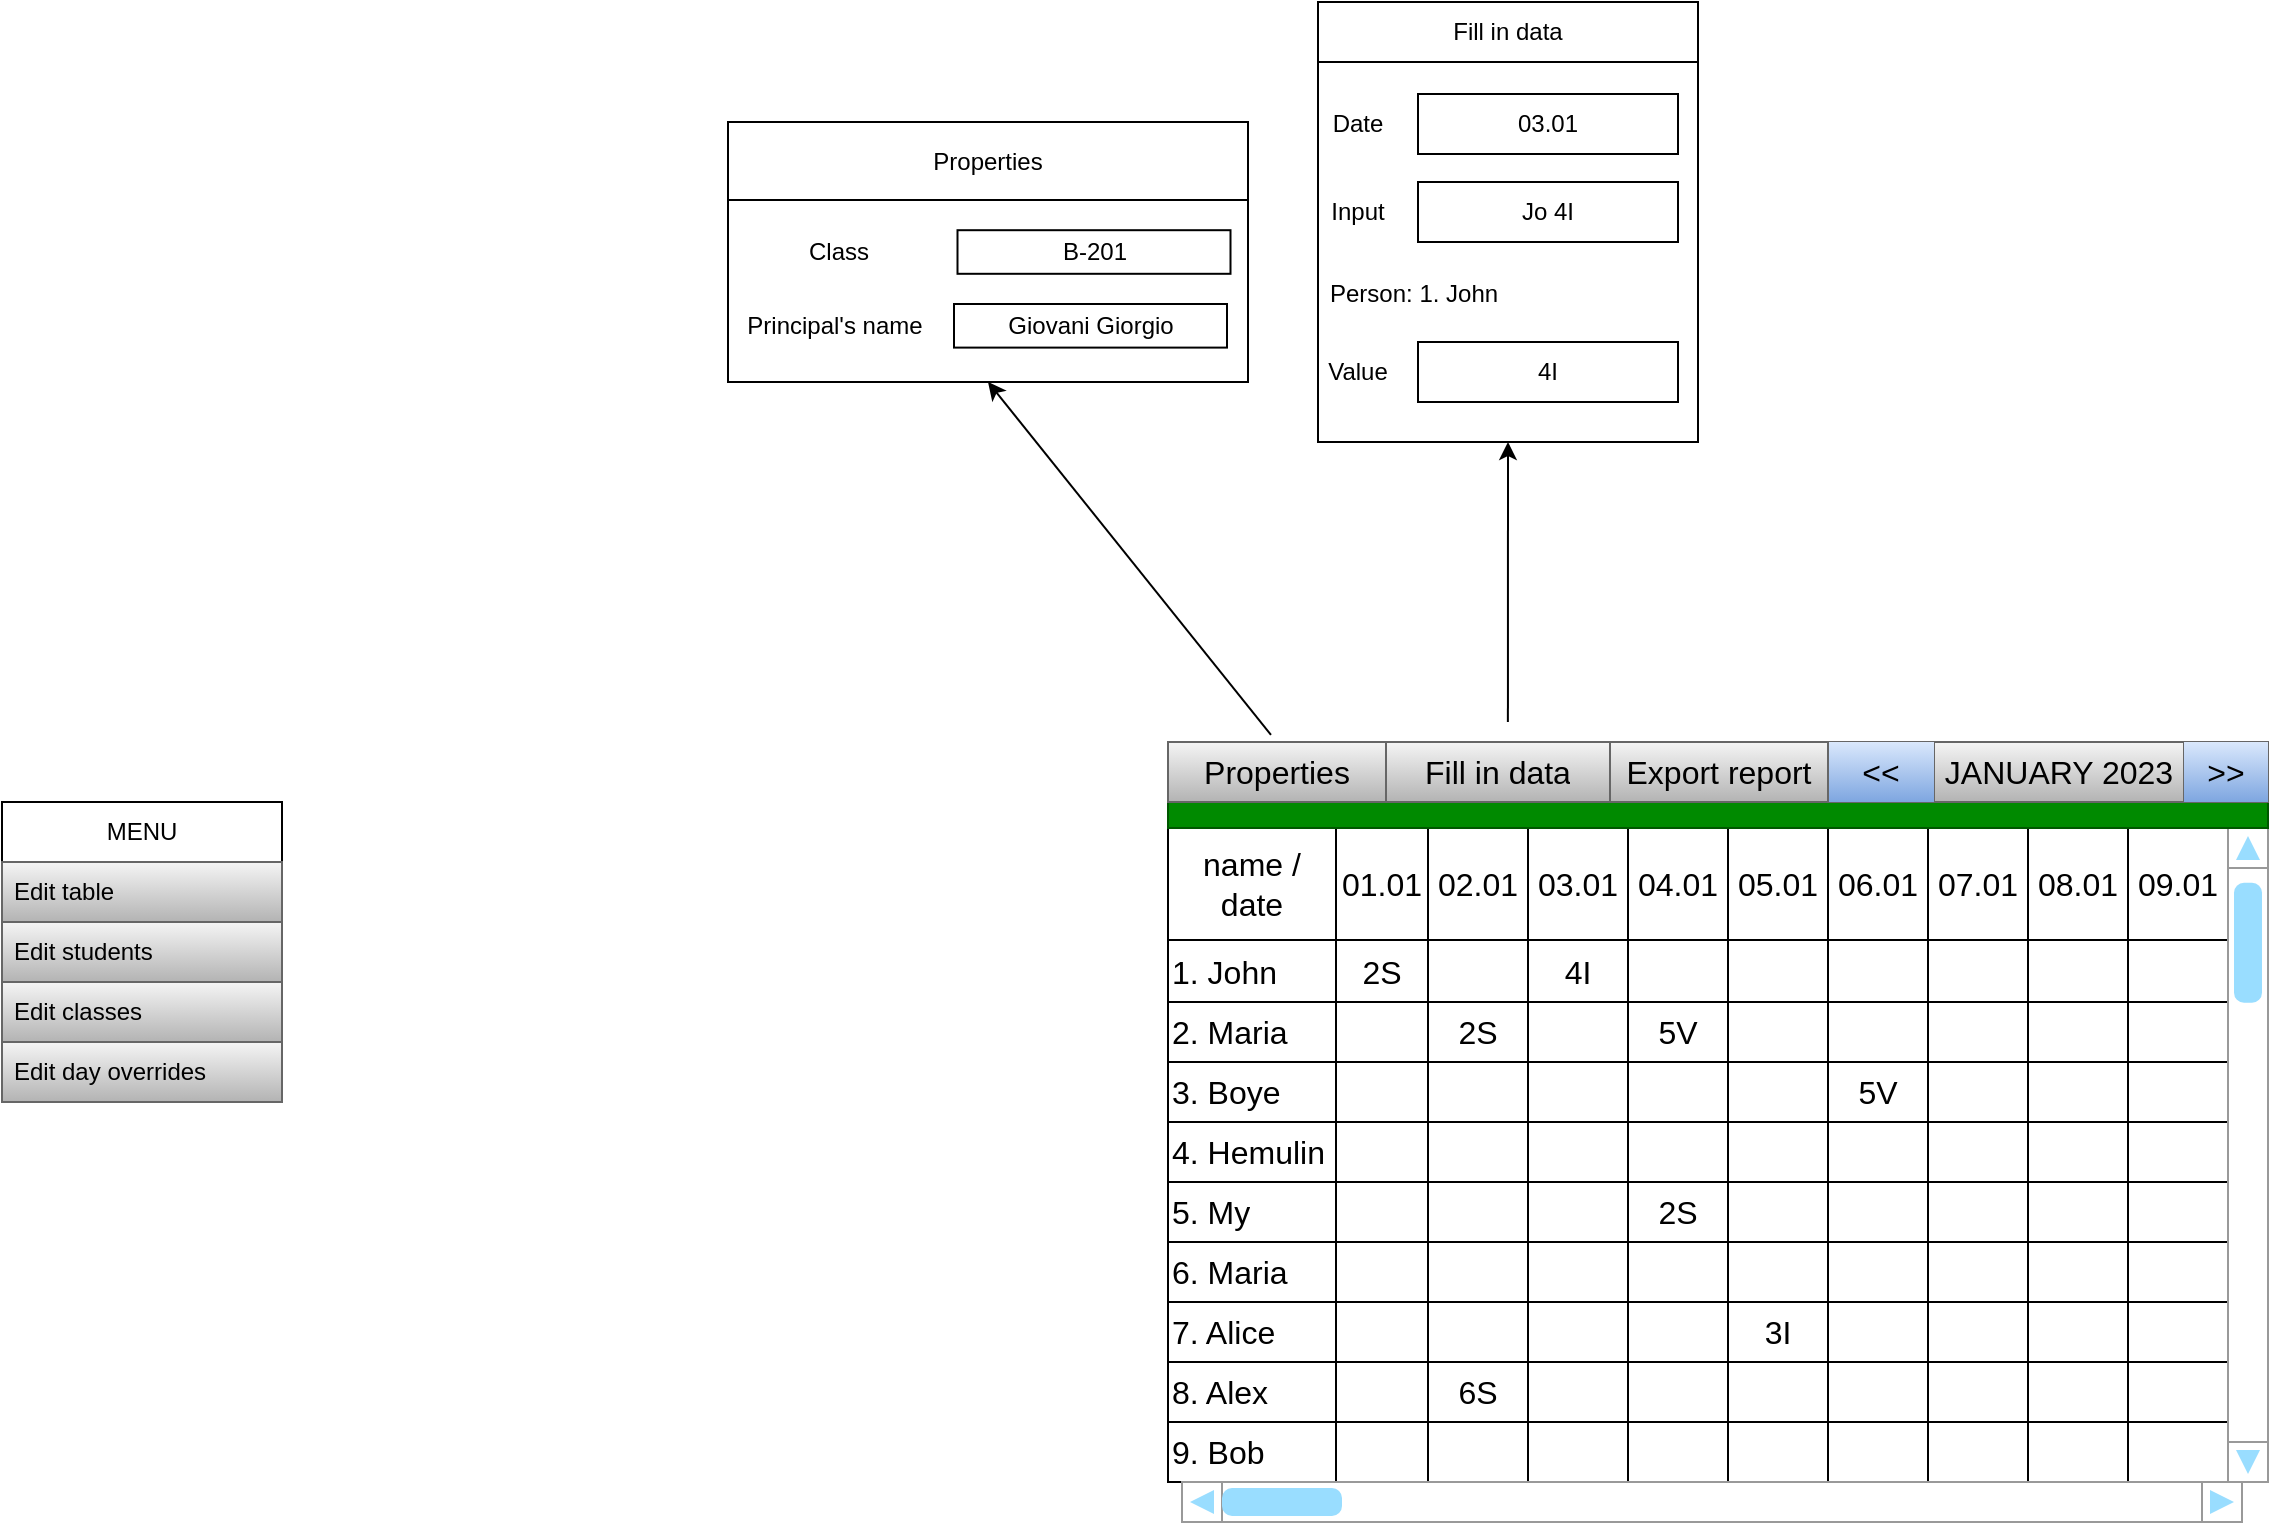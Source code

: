 <mxfile version="21.1.2" type="device" pages="2">
  <diagram name="UI" id="0Axz9jzK59ZMNBtY-DP3">
    <mxGraphModel dx="1589" dy="1040" grid="1" gridSize="10" guides="1" tooltips="1" connect="1" arrows="1" fold="1" page="1" pageScale="1" pageWidth="1169" pageHeight="827" math="0" shadow="0">
      <root>
        <mxCell id="0" />
        <mxCell id="1" parent="0" />
        <mxCell id="H0fFJmVWNEBMFpfulteh-69" value="" style="shape=table;startSize=0;container=1;collapsible=0;childLayout=tableLayout;fontSize=16;strokeWidth=1;" vertex="1" parent="1">
          <mxGeometry x="613" y="433" width="530" height="327" as="geometry" />
        </mxCell>
        <mxCell id="H0fFJmVWNEBMFpfulteh-105" style="shape=tableRow;horizontal=0;startSize=0;swimlaneHead=0;swimlaneBody=0;strokeColor=inherit;top=0;left=0;bottom=0;right=0;collapsible=0;dropTarget=0;fillColor=none;points=[[0,0.5],[1,0.5]];portConstraint=eastwest;fontSize=16;" vertex="1" parent="H0fFJmVWNEBMFpfulteh-69">
          <mxGeometry width="530" height="56" as="geometry" />
        </mxCell>
        <mxCell id="H0fFJmVWNEBMFpfulteh-106" value="name / date" style="shape=partialRectangle;html=1;whiteSpace=wrap;connectable=0;strokeColor=inherit;overflow=hidden;fillColor=none;top=0;left=0;bottom=0;right=0;pointerEvents=1;fontSize=16;" vertex="1" parent="H0fFJmVWNEBMFpfulteh-105">
          <mxGeometry width="84" height="56" as="geometry">
            <mxRectangle width="84" height="56" as="alternateBounds" />
          </mxGeometry>
        </mxCell>
        <mxCell id="H0fFJmVWNEBMFpfulteh-107" value="01.01" style="shape=partialRectangle;html=1;whiteSpace=wrap;connectable=0;strokeColor=inherit;overflow=hidden;fillColor=none;top=0;left=0;bottom=0;right=0;pointerEvents=1;fontSize=16;" vertex="1" parent="H0fFJmVWNEBMFpfulteh-105">
          <mxGeometry x="84" width="46" height="56" as="geometry">
            <mxRectangle width="46" height="56" as="alternateBounds" />
          </mxGeometry>
        </mxCell>
        <mxCell id="H0fFJmVWNEBMFpfulteh-108" value="02.01" style="shape=partialRectangle;html=1;whiteSpace=wrap;connectable=0;strokeColor=inherit;overflow=hidden;fillColor=none;top=0;left=0;bottom=0;right=0;pointerEvents=1;fontSize=16;" vertex="1" parent="H0fFJmVWNEBMFpfulteh-105">
          <mxGeometry x="130" width="50" height="56" as="geometry">
            <mxRectangle width="50" height="56" as="alternateBounds" />
          </mxGeometry>
        </mxCell>
        <mxCell id="H0fFJmVWNEBMFpfulteh-109" value="03.01" style="shape=partialRectangle;html=1;whiteSpace=wrap;connectable=0;strokeColor=inherit;overflow=hidden;fillColor=none;top=0;left=0;bottom=0;right=0;pointerEvents=1;fontSize=16;" vertex="1" parent="H0fFJmVWNEBMFpfulteh-105">
          <mxGeometry x="180" width="50" height="56" as="geometry">
            <mxRectangle width="50" height="56" as="alternateBounds" />
          </mxGeometry>
        </mxCell>
        <mxCell id="H0fFJmVWNEBMFpfulteh-110" value="04.01" style="shape=partialRectangle;html=1;whiteSpace=wrap;connectable=0;strokeColor=inherit;overflow=hidden;fillColor=none;top=0;left=0;bottom=0;right=0;pointerEvents=1;fontSize=16;" vertex="1" parent="H0fFJmVWNEBMFpfulteh-105">
          <mxGeometry x="230" width="50" height="56" as="geometry">
            <mxRectangle width="50" height="56" as="alternateBounds" />
          </mxGeometry>
        </mxCell>
        <mxCell id="H0fFJmVWNEBMFpfulteh-111" value="05.01" style="shape=partialRectangle;html=1;whiteSpace=wrap;connectable=0;strokeColor=inherit;overflow=hidden;fillColor=none;top=0;left=0;bottom=0;right=0;pointerEvents=1;fontSize=16;" vertex="1" parent="H0fFJmVWNEBMFpfulteh-105">
          <mxGeometry x="280" width="50" height="56" as="geometry">
            <mxRectangle width="50" height="56" as="alternateBounds" />
          </mxGeometry>
        </mxCell>
        <mxCell id="1X2aNfDdhctrhxc6HK5E-7" value="06.01" style="shape=partialRectangle;html=1;whiteSpace=wrap;connectable=0;strokeColor=inherit;overflow=hidden;fillColor=none;top=0;left=0;bottom=0;right=0;pointerEvents=1;fontSize=16;" vertex="1" parent="H0fFJmVWNEBMFpfulteh-105">
          <mxGeometry x="330" width="50" height="56" as="geometry">
            <mxRectangle width="50" height="56" as="alternateBounds" />
          </mxGeometry>
        </mxCell>
        <mxCell id="1X2aNfDdhctrhxc6HK5E-129" value="07.01" style="shape=partialRectangle;html=1;whiteSpace=wrap;connectable=0;strokeColor=inherit;overflow=hidden;fillColor=none;top=0;left=0;bottom=0;right=0;pointerEvents=1;fontSize=16;" vertex="1" parent="H0fFJmVWNEBMFpfulteh-105">
          <mxGeometry x="380" width="50" height="56" as="geometry">
            <mxRectangle width="50" height="56" as="alternateBounds" />
          </mxGeometry>
        </mxCell>
        <mxCell id="1X2aNfDdhctrhxc6HK5E-135" value="08.01" style="shape=partialRectangle;html=1;whiteSpace=wrap;connectable=0;strokeColor=inherit;overflow=hidden;fillColor=none;top=0;left=0;bottom=0;right=0;pointerEvents=1;fontSize=16;" vertex="1" parent="H0fFJmVWNEBMFpfulteh-105">
          <mxGeometry x="430" width="50" height="56" as="geometry">
            <mxRectangle width="50" height="56" as="alternateBounds" />
          </mxGeometry>
        </mxCell>
        <mxCell id="1X2aNfDdhctrhxc6HK5E-141" value="09.01" style="shape=partialRectangle;html=1;whiteSpace=wrap;connectable=0;strokeColor=inherit;overflow=hidden;fillColor=none;top=0;left=0;bottom=0;right=0;pointerEvents=1;fontSize=16;" vertex="1" parent="H0fFJmVWNEBMFpfulteh-105">
          <mxGeometry x="480" width="50" height="56" as="geometry">
            <mxRectangle width="50" height="56" as="alternateBounds" />
          </mxGeometry>
        </mxCell>
        <mxCell id="H0fFJmVWNEBMFpfulteh-98" style="shape=tableRow;horizontal=0;startSize=0;swimlaneHead=0;swimlaneBody=0;strokeColor=inherit;top=0;left=0;bottom=0;right=0;collapsible=0;dropTarget=0;fillColor=none;points=[[0,0.5],[1,0.5]];portConstraint=eastwest;fontSize=16;" vertex="1" parent="H0fFJmVWNEBMFpfulteh-69">
          <mxGeometry y="56" width="530" height="31" as="geometry" />
        </mxCell>
        <mxCell id="H0fFJmVWNEBMFpfulteh-99" value="1. John" style="shape=partialRectangle;html=1;whiteSpace=wrap;connectable=0;strokeColor=inherit;overflow=hidden;fillColor=none;top=0;left=0;bottom=0;right=0;pointerEvents=1;fontSize=16;align=left;" vertex="1" parent="H0fFJmVWNEBMFpfulteh-98">
          <mxGeometry width="84" height="31" as="geometry">
            <mxRectangle width="84" height="31" as="alternateBounds" />
          </mxGeometry>
        </mxCell>
        <mxCell id="H0fFJmVWNEBMFpfulteh-100" value="2S" style="shape=partialRectangle;html=1;whiteSpace=wrap;connectable=0;strokeColor=inherit;overflow=hidden;fillColor=none;top=0;left=0;bottom=0;right=0;pointerEvents=1;fontSize=16;" vertex="1" parent="H0fFJmVWNEBMFpfulteh-98">
          <mxGeometry x="84" width="46" height="31" as="geometry">
            <mxRectangle width="46" height="31" as="alternateBounds" />
          </mxGeometry>
        </mxCell>
        <mxCell id="H0fFJmVWNEBMFpfulteh-101" style="shape=partialRectangle;html=1;whiteSpace=wrap;connectable=0;strokeColor=inherit;overflow=hidden;fillColor=none;top=0;left=0;bottom=0;right=0;pointerEvents=1;fontSize=16;" vertex="1" parent="H0fFJmVWNEBMFpfulteh-98">
          <mxGeometry x="130" width="50" height="31" as="geometry">
            <mxRectangle width="50" height="31" as="alternateBounds" />
          </mxGeometry>
        </mxCell>
        <mxCell id="H0fFJmVWNEBMFpfulteh-102" value="4I" style="shape=partialRectangle;html=1;whiteSpace=wrap;connectable=0;strokeColor=inherit;overflow=hidden;fillColor=none;top=0;left=0;bottom=0;right=0;pointerEvents=1;fontSize=16;" vertex="1" parent="H0fFJmVWNEBMFpfulteh-98">
          <mxGeometry x="180" width="50" height="31" as="geometry">
            <mxRectangle width="50" height="31" as="alternateBounds" />
          </mxGeometry>
        </mxCell>
        <mxCell id="H0fFJmVWNEBMFpfulteh-103" style="shape=partialRectangle;html=1;whiteSpace=wrap;connectable=0;strokeColor=inherit;overflow=hidden;fillColor=none;top=0;left=0;bottom=0;right=0;pointerEvents=1;fontSize=16;" vertex="1" parent="H0fFJmVWNEBMFpfulteh-98">
          <mxGeometry x="230" width="50" height="31" as="geometry">
            <mxRectangle width="50" height="31" as="alternateBounds" />
          </mxGeometry>
        </mxCell>
        <mxCell id="H0fFJmVWNEBMFpfulteh-104" style="shape=partialRectangle;html=1;whiteSpace=wrap;connectable=0;strokeColor=inherit;overflow=hidden;fillColor=none;top=0;left=0;bottom=0;right=0;pointerEvents=1;fontSize=16;" vertex="1" parent="H0fFJmVWNEBMFpfulteh-98">
          <mxGeometry x="280" width="50" height="31" as="geometry">
            <mxRectangle width="50" height="31" as="alternateBounds" />
          </mxGeometry>
        </mxCell>
        <mxCell id="1X2aNfDdhctrhxc6HK5E-8" style="shape=partialRectangle;html=1;whiteSpace=wrap;connectable=0;strokeColor=inherit;overflow=hidden;fillColor=none;top=0;left=0;bottom=0;right=0;pointerEvents=1;fontSize=16;" vertex="1" parent="H0fFJmVWNEBMFpfulteh-98">
          <mxGeometry x="330" width="50" height="31" as="geometry">
            <mxRectangle width="50" height="31" as="alternateBounds" />
          </mxGeometry>
        </mxCell>
        <mxCell id="1X2aNfDdhctrhxc6HK5E-130" style="shape=partialRectangle;html=1;whiteSpace=wrap;connectable=0;strokeColor=inherit;overflow=hidden;fillColor=none;top=0;left=0;bottom=0;right=0;pointerEvents=1;fontSize=16;" vertex="1" parent="H0fFJmVWNEBMFpfulteh-98">
          <mxGeometry x="380" width="50" height="31" as="geometry">
            <mxRectangle width="50" height="31" as="alternateBounds" />
          </mxGeometry>
        </mxCell>
        <mxCell id="1X2aNfDdhctrhxc6HK5E-136" style="shape=partialRectangle;html=1;whiteSpace=wrap;connectable=0;strokeColor=inherit;overflow=hidden;fillColor=none;top=0;left=0;bottom=0;right=0;pointerEvents=1;fontSize=16;" vertex="1" parent="H0fFJmVWNEBMFpfulteh-98">
          <mxGeometry x="430" width="50" height="31" as="geometry">
            <mxRectangle width="50" height="31" as="alternateBounds" />
          </mxGeometry>
        </mxCell>
        <mxCell id="1X2aNfDdhctrhxc6HK5E-142" style="shape=partialRectangle;html=1;whiteSpace=wrap;connectable=0;strokeColor=inherit;overflow=hidden;fillColor=none;top=0;left=0;bottom=0;right=0;pointerEvents=1;fontSize=16;" vertex="1" parent="H0fFJmVWNEBMFpfulteh-98">
          <mxGeometry x="480" width="50" height="31" as="geometry">
            <mxRectangle width="50" height="31" as="alternateBounds" />
          </mxGeometry>
        </mxCell>
        <mxCell id="H0fFJmVWNEBMFpfulteh-91" style="shape=tableRow;horizontal=0;startSize=0;swimlaneHead=0;swimlaneBody=0;strokeColor=inherit;top=0;left=0;bottom=0;right=0;collapsible=0;dropTarget=0;fillColor=none;points=[[0,0.5],[1,0.5]];portConstraint=eastwest;fontSize=16;" vertex="1" parent="H0fFJmVWNEBMFpfulteh-69">
          <mxGeometry y="87" width="530" height="30" as="geometry" />
        </mxCell>
        <mxCell id="H0fFJmVWNEBMFpfulteh-92" value="2. Maria" style="shape=partialRectangle;html=1;whiteSpace=wrap;connectable=0;strokeColor=inherit;overflow=hidden;fillColor=none;top=0;left=0;bottom=0;right=0;pointerEvents=1;fontSize=16;align=left;" vertex="1" parent="H0fFJmVWNEBMFpfulteh-91">
          <mxGeometry width="84" height="30" as="geometry">
            <mxRectangle width="84" height="30" as="alternateBounds" />
          </mxGeometry>
        </mxCell>
        <mxCell id="H0fFJmVWNEBMFpfulteh-93" style="shape=partialRectangle;html=1;whiteSpace=wrap;connectable=0;strokeColor=inherit;overflow=hidden;fillColor=none;top=0;left=0;bottom=0;right=0;pointerEvents=1;fontSize=16;" vertex="1" parent="H0fFJmVWNEBMFpfulteh-91">
          <mxGeometry x="84" width="46" height="30" as="geometry">
            <mxRectangle width="46" height="30" as="alternateBounds" />
          </mxGeometry>
        </mxCell>
        <mxCell id="H0fFJmVWNEBMFpfulteh-94" value="2S" style="shape=partialRectangle;html=1;whiteSpace=wrap;connectable=0;strokeColor=inherit;overflow=hidden;fillColor=none;top=0;left=0;bottom=0;right=0;pointerEvents=1;fontSize=16;" vertex="1" parent="H0fFJmVWNEBMFpfulteh-91">
          <mxGeometry x="130" width="50" height="30" as="geometry">
            <mxRectangle width="50" height="30" as="alternateBounds" />
          </mxGeometry>
        </mxCell>
        <mxCell id="H0fFJmVWNEBMFpfulteh-95" style="shape=partialRectangle;html=1;whiteSpace=wrap;connectable=0;strokeColor=inherit;overflow=hidden;fillColor=none;top=0;left=0;bottom=0;right=0;pointerEvents=1;fontSize=16;" vertex="1" parent="H0fFJmVWNEBMFpfulteh-91">
          <mxGeometry x="180" width="50" height="30" as="geometry">
            <mxRectangle width="50" height="30" as="alternateBounds" />
          </mxGeometry>
        </mxCell>
        <mxCell id="H0fFJmVWNEBMFpfulteh-96" value="5V" style="shape=partialRectangle;html=1;whiteSpace=wrap;connectable=0;strokeColor=inherit;overflow=hidden;fillColor=none;top=0;left=0;bottom=0;right=0;pointerEvents=1;fontSize=16;" vertex="1" parent="H0fFJmVWNEBMFpfulteh-91">
          <mxGeometry x="230" width="50" height="30" as="geometry">
            <mxRectangle width="50" height="30" as="alternateBounds" />
          </mxGeometry>
        </mxCell>
        <mxCell id="H0fFJmVWNEBMFpfulteh-97" style="shape=partialRectangle;html=1;whiteSpace=wrap;connectable=0;strokeColor=inherit;overflow=hidden;fillColor=none;top=0;left=0;bottom=0;right=0;pointerEvents=1;fontSize=16;" vertex="1" parent="H0fFJmVWNEBMFpfulteh-91">
          <mxGeometry x="280" width="50" height="30" as="geometry">
            <mxRectangle width="50" height="30" as="alternateBounds" />
          </mxGeometry>
        </mxCell>
        <mxCell id="1X2aNfDdhctrhxc6HK5E-9" style="shape=partialRectangle;html=1;whiteSpace=wrap;connectable=0;strokeColor=inherit;overflow=hidden;fillColor=none;top=0;left=0;bottom=0;right=0;pointerEvents=1;fontSize=16;" vertex="1" parent="H0fFJmVWNEBMFpfulteh-91">
          <mxGeometry x="330" width="50" height="30" as="geometry">
            <mxRectangle width="50" height="30" as="alternateBounds" />
          </mxGeometry>
        </mxCell>
        <mxCell id="1X2aNfDdhctrhxc6HK5E-131" style="shape=partialRectangle;html=1;whiteSpace=wrap;connectable=0;strokeColor=inherit;overflow=hidden;fillColor=none;top=0;left=0;bottom=0;right=0;pointerEvents=1;fontSize=16;" vertex="1" parent="H0fFJmVWNEBMFpfulteh-91">
          <mxGeometry x="380" width="50" height="30" as="geometry">
            <mxRectangle width="50" height="30" as="alternateBounds" />
          </mxGeometry>
        </mxCell>
        <mxCell id="1X2aNfDdhctrhxc6HK5E-137" style="shape=partialRectangle;html=1;whiteSpace=wrap;connectable=0;strokeColor=inherit;overflow=hidden;fillColor=none;top=0;left=0;bottom=0;right=0;pointerEvents=1;fontSize=16;" vertex="1" parent="H0fFJmVWNEBMFpfulteh-91">
          <mxGeometry x="430" width="50" height="30" as="geometry">
            <mxRectangle width="50" height="30" as="alternateBounds" />
          </mxGeometry>
        </mxCell>
        <mxCell id="1X2aNfDdhctrhxc6HK5E-143" style="shape=partialRectangle;html=1;whiteSpace=wrap;connectable=0;strokeColor=inherit;overflow=hidden;fillColor=none;top=0;left=0;bottom=0;right=0;pointerEvents=1;fontSize=16;" vertex="1" parent="H0fFJmVWNEBMFpfulteh-91">
          <mxGeometry x="480" width="50" height="30" as="geometry">
            <mxRectangle width="50" height="30" as="alternateBounds" />
          </mxGeometry>
        </mxCell>
        <mxCell id="H0fFJmVWNEBMFpfulteh-70" value="" style="shape=tableRow;horizontal=0;startSize=0;swimlaneHead=0;swimlaneBody=0;strokeColor=inherit;top=0;left=0;bottom=0;right=0;collapsible=0;dropTarget=0;fillColor=none;points=[[0,0.5],[1,0.5]];portConstraint=eastwest;fontSize=16;" vertex="1" parent="H0fFJmVWNEBMFpfulteh-69">
          <mxGeometry y="117" width="530" height="30" as="geometry" />
        </mxCell>
        <mxCell id="H0fFJmVWNEBMFpfulteh-71" value="3. Boye" style="shape=partialRectangle;html=1;whiteSpace=wrap;connectable=0;strokeColor=inherit;overflow=hidden;fillColor=none;top=0;left=0;bottom=0;right=0;pointerEvents=1;fontSize=16;align=left;" vertex="1" parent="H0fFJmVWNEBMFpfulteh-70">
          <mxGeometry width="84" height="30" as="geometry">
            <mxRectangle width="84" height="30" as="alternateBounds" />
          </mxGeometry>
        </mxCell>
        <mxCell id="H0fFJmVWNEBMFpfulteh-72" value="" style="shape=partialRectangle;html=1;whiteSpace=wrap;connectable=0;strokeColor=inherit;overflow=hidden;fillColor=none;top=0;left=0;bottom=0;right=0;pointerEvents=1;fontSize=16;" vertex="1" parent="H0fFJmVWNEBMFpfulteh-70">
          <mxGeometry x="84" width="46" height="30" as="geometry">
            <mxRectangle width="46" height="30" as="alternateBounds" />
          </mxGeometry>
        </mxCell>
        <mxCell id="H0fFJmVWNEBMFpfulteh-73" value="" style="shape=partialRectangle;html=1;whiteSpace=wrap;connectable=0;strokeColor=inherit;overflow=hidden;fillColor=none;top=0;left=0;bottom=0;right=0;pointerEvents=1;fontSize=16;" vertex="1" parent="H0fFJmVWNEBMFpfulteh-70">
          <mxGeometry x="130" width="50" height="30" as="geometry">
            <mxRectangle width="50" height="30" as="alternateBounds" />
          </mxGeometry>
        </mxCell>
        <mxCell id="H0fFJmVWNEBMFpfulteh-82" style="shape=partialRectangle;html=1;whiteSpace=wrap;connectable=0;strokeColor=inherit;overflow=hidden;fillColor=none;top=0;left=0;bottom=0;right=0;pointerEvents=1;fontSize=16;" vertex="1" parent="H0fFJmVWNEBMFpfulteh-70">
          <mxGeometry x="180" width="50" height="30" as="geometry">
            <mxRectangle width="50" height="30" as="alternateBounds" />
          </mxGeometry>
        </mxCell>
        <mxCell id="H0fFJmVWNEBMFpfulteh-85" style="shape=partialRectangle;html=1;whiteSpace=wrap;connectable=0;strokeColor=inherit;overflow=hidden;fillColor=none;top=0;left=0;bottom=0;right=0;pointerEvents=1;fontSize=16;" vertex="1" parent="H0fFJmVWNEBMFpfulteh-70">
          <mxGeometry x="230" width="50" height="30" as="geometry">
            <mxRectangle width="50" height="30" as="alternateBounds" />
          </mxGeometry>
        </mxCell>
        <mxCell id="H0fFJmVWNEBMFpfulteh-88" style="shape=partialRectangle;html=1;whiteSpace=wrap;connectable=0;strokeColor=inherit;overflow=hidden;fillColor=none;top=0;left=0;bottom=0;right=0;pointerEvents=1;fontSize=16;" vertex="1" parent="H0fFJmVWNEBMFpfulteh-70">
          <mxGeometry x="280" width="50" height="30" as="geometry">
            <mxRectangle width="50" height="30" as="alternateBounds" />
          </mxGeometry>
        </mxCell>
        <mxCell id="1X2aNfDdhctrhxc6HK5E-10" value="5V" style="shape=partialRectangle;html=1;whiteSpace=wrap;connectable=0;strokeColor=inherit;overflow=hidden;fillColor=none;top=0;left=0;bottom=0;right=0;pointerEvents=1;fontSize=16;" vertex="1" parent="H0fFJmVWNEBMFpfulteh-70">
          <mxGeometry x="330" width="50" height="30" as="geometry">
            <mxRectangle width="50" height="30" as="alternateBounds" />
          </mxGeometry>
        </mxCell>
        <mxCell id="1X2aNfDdhctrhxc6HK5E-132" style="shape=partialRectangle;html=1;whiteSpace=wrap;connectable=0;strokeColor=inherit;overflow=hidden;fillColor=none;top=0;left=0;bottom=0;right=0;pointerEvents=1;fontSize=16;" vertex="1" parent="H0fFJmVWNEBMFpfulteh-70">
          <mxGeometry x="380" width="50" height="30" as="geometry">
            <mxRectangle width="50" height="30" as="alternateBounds" />
          </mxGeometry>
        </mxCell>
        <mxCell id="1X2aNfDdhctrhxc6HK5E-138" style="shape=partialRectangle;html=1;whiteSpace=wrap;connectable=0;strokeColor=inherit;overflow=hidden;fillColor=none;top=0;left=0;bottom=0;right=0;pointerEvents=1;fontSize=16;" vertex="1" parent="H0fFJmVWNEBMFpfulteh-70">
          <mxGeometry x="430" width="50" height="30" as="geometry">
            <mxRectangle width="50" height="30" as="alternateBounds" />
          </mxGeometry>
        </mxCell>
        <mxCell id="1X2aNfDdhctrhxc6HK5E-144" style="shape=partialRectangle;html=1;whiteSpace=wrap;connectable=0;strokeColor=inherit;overflow=hidden;fillColor=none;top=0;left=0;bottom=0;right=0;pointerEvents=1;fontSize=16;" vertex="1" parent="H0fFJmVWNEBMFpfulteh-70">
          <mxGeometry x="480" width="50" height="30" as="geometry">
            <mxRectangle width="50" height="30" as="alternateBounds" />
          </mxGeometry>
        </mxCell>
        <mxCell id="H0fFJmVWNEBMFpfulteh-74" value="" style="shape=tableRow;horizontal=0;startSize=0;swimlaneHead=0;swimlaneBody=0;strokeColor=inherit;top=0;left=0;bottom=0;right=0;collapsible=0;dropTarget=0;fillColor=none;points=[[0,0.5],[1,0.5]];portConstraint=eastwest;fontSize=16;" vertex="1" parent="H0fFJmVWNEBMFpfulteh-69">
          <mxGeometry y="147" width="530" height="30" as="geometry" />
        </mxCell>
        <mxCell id="H0fFJmVWNEBMFpfulteh-75" value="4. Hemulin" style="shape=partialRectangle;html=1;whiteSpace=wrap;connectable=0;strokeColor=inherit;overflow=hidden;fillColor=none;top=0;left=0;bottom=0;right=0;pointerEvents=1;fontSize=16;align=left;" vertex="1" parent="H0fFJmVWNEBMFpfulteh-74">
          <mxGeometry width="84" height="30" as="geometry">
            <mxRectangle width="84" height="30" as="alternateBounds" />
          </mxGeometry>
        </mxCell>
        <mxCell id="H0fFJmVWNEBMFpfulteh-76" value="" style="shape=partialRectangle;html=1;whiteSpace=wrap;connectable=0;strokeColor=inherit;overflow=hidden;fillColor=none;top=0;left=0;bottom=0;right=0;pointerEvents=1;fontSize=16;" vertex="1" parent="H0fFJmVWNEBMFpfulteh-74">
          <mxGeometry x="84" width="46" height="30" as="geometry">
            <mxRectangle width="46" height="30" as="alternateBounds" />
          </mxGeometry>
        </mxCell>
        <mxCell id="H0fFJmVWNEBMFpfulteh-77" value="" style="shape=partialRectangle;html=1;whiteSpace=wrap;connectable=0;strokeColor=inherit;overflow=hidden;fillColor=none;top=0;left=0;bottom=0;right=0;pointerEvents=1;fontSize=16;" vertex="1" parent="H0fFJmVWNEBMFpfulteh-74">
          <mxGeometry x="130" width="50" height="30" as="geometry">
            <mxRectangle width="50" height="30" as="alternateBounds" />
          </mxGeometry>
        </mxCell>
        <mxCell id="H0fFJmVWNEBMFpfulteh-83" style="shape=partialRectangle;html=1;whiteSpace=wrap;connectable=0;strokeColor=inherit;overflow=hidden;fillColor=none;top=0;left=0;bottom=0;right=0;pointerEvents=1;fontSize=16;" vertex="1" parent="H0fFJmVWNEBMFpfulteh-74">
          <mxGeometry x="180" width="50" height="30" as="geometry">
            <mxRectangle width="50" height="30" as="alternateBounds" />
          </mxGeometry>
        </mxCell>
        <mxCell id="H0fFJmVWNEBMFpfulteh-86" style="shape=partialRectangle;html=1;whiteSpace=wrap;connectable=0;strokeColor=inherit;overflow=hidden;fillColor=none;top=0;left=0;bottom=0;right=0;pointerEvents=1;fontSize=16;" vertex="1" parent="H0fFJmVWNEBMFpfulteh-74">
          <mxGeometry x="230" width="50" height="30" as="geometry">
            <mxRectangle width="50" height="30" as="alternateBounds" />
          </mxGeometry>
        </mxCell>
        <mxCell id="H0fFJmVWNEBMFpfulteh-89" style="shape=partialRectangle;html=1;whiteSpace=wrap;connectable=0;strokeColor=inherit;overflow=hidden;fillColor=none;top=0;left=0;bottom=0;right=0;pointerEvents=1;fontSize=16;" vertex="1" parent="H0fFJmVWNEBMFpfulteh-74">
          <mxGeometry x="280" width="50" height="30" as="geometry">
            <mxRectangle width="50" height="30" as="alternateBounds" />
          </mxGeometry>
        </mxCell>
        <mxCell id="1X2aNfDdhctrhxc6HK5E-11" style="shape=partialRectangle;html=1;whiteSpace=wrap;connectable=0;strokeColor=inherit;overflow=hidden;fillColor=none;top=0;left=0;bottom=0;right=0;pointerEvents=1;fontSize=16;" vertex="1" parent="H0fFJmVWNEBMFpfulteh-74">
          <mxGeometry x="330" width="50" height="30" as="geometry">
            <mxRectangle width="50" height="30" as="alternateBounds" />
          </mxGeometry>
        </mxCell>
        <mxCell id="1X2aNfDdhctrhxc6HK5E-133" style="shape=partialRectangle;html=1;whiteSpace=wrap;connectable=0;strokeColor=inherit;overflow=hidden;fillColor=none;top=0;left=0;bottom=0;right=0;pointerEvents=1;fontSize=16;" vertex="1" parent="H0fFJmVWNEBMFpfulteh-74">
          <mxGeometry x="380" width="50" height="30" as="geometry">
            <mxRectangle width="50" height="30" as="alternateBounds" />
          </mxGeometry>
        </mxCell>
        <mxCell id="1X2aNfDdhctrhxc6HK5E-139" style="shape=partialRectangle;html=1;whiteSpace=wrap;connectable=0;strokeColor=inherit;overflow=hidden;fillColor=none;top=0;left=0;bottom=0;right=0;pointerEvents=1;fontSize=16;" vertex="1" parent="H0fFJmVWNEBMFpfulteh-74">
          <mxGeometry x="430" width="50" height="30" as="geometry">
            <mxRectangle width="50" height="30" as="alternateBounds" />
          </mxGeometry>
        </mxCell>
        <mxCell id="1X2aNfDdhctrhxc6HK5E-145" style="shape=partialRectangle;html=1;whiteSpace=wrap;connectable=0;strokeColor=inherit;overflow=hidden;fillColor=none;top=0;left=0;bottom=0;right=0;pointerEvents=1;fontSize=16;" vertex="1" parent="H0fFJmVWNEBMFpfulteh-74">
          <mxGeometry x="480" width="50" height="30" as="geometry">
            <mxRectangle width="50" height="30" as="alternateBounds" />
          </mxGeometry>
        </mxCell>
        <mxCell id="H0fFJmVWNEBMFpfulteh-78" value="" style="shape=tableRow;horizontal=0;startSize=0;swimlaneHead=0;swimlaneBody=0;strokeColor=inherit;top=0;left=0;bottom=0;right=0;collapsible=0;dropTarget=0;fillColor=none;points=[[0,0.5],[1,0.5]];portConstraint=eastwest;fontSize=16;" vertex="1" parent="H0fFJmVWNEBMFpfulteh-69">
          <mxGeometry y="177" width="530" height="30" as="geometry" />
        </mxCell>
        <mxCell id="H0fFJmVWNEBMFpfulteh-79" value="5. My" style="shape=partialRectangle;html=1;whiteSpace=wrap;connectable=0;strokeColor=inherit;overflow=hidden;fillColor=none;top=0;left=0;bottom=0;right=0;pointerEvents=1;fontSize=16;align=left;" vertex="1" parent="H0fFJmVWNEBMFpfulteh-78">
          <mxGeometry width="84" height="30" as="geometry">
            <mxRectangle width="84" height="30" as="alternateBounds" />
          </mxGeometry>
        </mxCell>
        <mxCell id="H0fFJmVWNEBMFpfulteh-80" value="" style="shape=partialRectangle;html=1;whiteSpace=wrap;connectable=0;strokeColor=inherit;overflow=hidden;fillColor=none;top=0;left=0;bottom=0;right=0;pointerEvents=1;fontSize=16;" vertex="1" parent="H0fFJmVWNEBMFpfulteh-78">
          <mxGeometry x="84" width="46" height="30" as="geometry">
            <mxRectangle width="46" height="30" as="alternateBounds" />
          </mxGeometry>
        </mxCell>
        <mxCell id="H0fFJmVWNEBMFpfulteh-81" value="" style="shape=partialRectangle;html=1;whiteSpace=wrap;connectable=0;strokeColor=inherit;overflow=hidden;fillColor=none;top=0;left=0;bottom=0;right=0;pointerEvents=1;fontSize=16;" vertex="1" parent="H0fFJmVWNEBMFpfulteh-78">
          <mxGeometry x="130" width="50" height="30" as="geometry">
            <mxRectangle width="50" height="30" as="alternateBounds" />
          </mxGeometry>
        </mxCell>
        <mxCell id="H0fFJmVWNEBMFpfulteh-84" style="shape=partialRectangle;html=1;whiteSpace=wrap;connectable=0;strokeColor=inherit;overflow=hidden;fillColor=none;top=0;left=0;bottom=0;right=0;pointerEvents=1;fontSize=16;" vertex="1" parent="H0fFJmVWNEBMFpfulteh-78">
          <mxGeometry x="180" width="50" height="30" as="geometry">
            <mxRectangle width="50" height="30" as="alternateBounds" />
          </mxGeometry>
        </mxCell>
        <mxCell id="H0fFJmVWNEBMFpfulteh-87" value="2S" style="shape=partialRectangle;html=1;whiteSpace=wrap;connectable=0;strokeColor=inherit;overflow=hidden;fillColor=none;top=0;left=0;bottom=0;right=0;pointerEvents=1;fontSize=16;" vertex="1" parent="H0fFJmVWNEBMFpfulteh-78">
          <mxGeometry x="230" width="50" height="30" as="geometry">
            <mxRectangle width="50" height="30" as="alternateBounds" />
          </mxGeometry>
        </mxCell>
        <mxCell id="H0fFJmVWNEBMFpfulteh-90" style="shape=partialRectangle;html=1;whiteSpace=wrap;connectable=0;strokeColor=inherit;overflow=hidden;fillColor=none;top=0;left=0;bottom=0;right=0;pointerEvents=1;fontSize=16;" vertex="1" parent="H0fFJmVWNEBMFpfulteh-78">
          <mxGeometry x="280" width="50" height="30" as="geometry">
            <mxRectangle width="50" height="30" as="alternateBounds" />
          </mxGeometry>
        </mxCell>
        <mxCell id="1X2aNfDdhctrhxc6HK5E-12" style="shape=partialRectangle;html=1;whiteSpace=wrap;connectable=0;strokeColor=inherit;overflow=hidden;fillColor=none;top=0;left=0;bottom=0;right=0;pointerEvents=1;fontSize=16;" vertex="1" parent="H0fFJmVWNEBMFpfulteh-78">
          <mxGeometry x="330" width="50" height="30" as="geometry">
            <mxRectangle width="50" height="30" as="alternateBounds" />
          </mxGeometry>
        </mxCell>
        <mxCell id="1X2aNfDdhctrhxc6HK5E-134" style="shape=partialRectangle;html=1;whiteSpace=wrap;connectable=0;strokeColor=inherit;overflow=hidden;fillColor=none;top=0;left=0;bottom=0;right=0;pointerEvents=1;fontSize=16;" vertex="1" parent="H0fFJmVWNEBMFpfulteh-78">
          <mxGeometry x="380" width="50" height="30" as="geometry">
            <mxRectangle width="50" height="30" as="alternateBounds" />
          </mxGeometry>
        </mxCell>
        <mxCell id="1X2aNfDdhctrhxc6HK5E-140" style="shape=partialRectangle;html=1;whiteSpace=wrap;connectable=0;strokeColor=inherit;overflow=hidden;fillColor=none;top=0;left=0;bottom=0;right=0;pointerEvents=1;fontSize=16;" vertex="1" parent="H0fFJmVWNEBMFpfulteh-78">
          <mxGeometry x="430" width="50" height="30" as="geometry">
            <mxRectangle width="50" height="30" as="alternateBounds" />
          </mxGeometry>
        </mxCell>
        <mxCell id="1X2aNfDdhctrhxc6HK5E-146" style="shape=partialRectangle;html=1;whiteSpace=wrap;connectable=0;strokeColor=inherit;overflow=hidden;fillColor=none;top=0;left=0;bottom=0;right=0;pointerEvents=1;fontSize=16;" vertex="1" parent="H0fFJmVWNEBMFpfulteh-78">
          <mxGeometry x="480" width="50" height="30" as="geometry">
            <mxRectangle width="50" height="30" as="alternateBounds" />
          </mxGeometry>
        </mxCell>
        <mxCell id="1X2aNfDdhctrhxc6HK5E-153" style="shape=tableRow;horizontal=0;startSize=0;swimlaneHead=0;swimlaneBody=0;strokeColor=inherit;top=0;left=0;bottom=0;right=0;collapsible=0;dropTarget=0;fillColor=none;points=[[0,0.5],[1,0.5]];portConstraint=eastwest;fontSize=16;" vertex="1" parent="H0fFJmVWNEBMFpfulteh-69">
          <mxGeometry y="207" width="530" height="30" as="geometry" />
        </mxCell>
        <mxCell id="1X2aNfDdhctrhxc6HK5E-154" value="6. Maria" style="shape=partialRectangle;html=1;whiteSpace=wrap;connectable=0;strokeColor=inherit;overflow=hidden;fillColor=none;top=0;left=0;bottom=0;right=0;pointerEvents=1;fontSize=16;align=left;" vertex="1" parent="1X2aNfDdhctrhxc6HK5E-153">
          <mxGeometry width="84" height="30" as="geometry">
            <mxRectangle width="84" height="30" as="alternateBounds" />
          </mxGeometry>
        </mxCell>
        <mxCell id="1X2aNfDdhctrhxc6HK5E-155" style="shape=partialRectangle;html=1;whiteSpace=wrap;connectable=0;strokeColor=inherit;overflow=hidden;fillColor=none;top=0;left=0;bottom=0;right=0;pointerEvents=1;fontSize=16;" vertex="1" parent="1X2aNfDdhctrhxc6HK5E-153">
          <mxGeometry x="84" width="46" height="30" as="geometry">
            <mxRectangle width="46" height="30" as="alternateBounds" />
          </mxGeometry>
        </mxCell>
        <mxCell id="1X2aNfDdhctrhxc6HK5E-156" style="shape=partialRectangle;html=1;whiteSpace=wrap;connectable=0;strokeColor=inherit;overflow=hidden;fillColor=none;top=0;left=0;bottom=0;right=0;pointerEvents=1;fontSize=16;" vertex="1" parent="1X2aNfDdhctrhxc6HK5E-153">
          <mxGeometry x="130" width="50" height="30" as="geometry">
            <mxRectangle width="50" height="30" as="alternateBounds" />
          </mxGeometry>
        </mxCell>
        <mxCell id="1X2aNfDdhctrhxc6HK5E-157" style="shape=partialRectangle;html=1;whiteSpace=wrap;connectable=0;strokeColor=inherit;overflow=hidden;fillColor=none;top=0;left=0;bottom=0;right=0;pointerEvents=1;fontSize=16;" vertex="1" parent="1X2aNfDdhctrhxc6HK5E-153">
          <mxGeometry x="180" width="50" height="30" as="geometry">
            <mxRectangle width="50" height="30" as="alternateBounds" />
          </mxGeometry>
        </mxCell>
        <mxCell id="1X2aNfDdhctrhxc6HK5E-158" style="shape=partialRectangle;html=1;whiteSpace=wrap;connectable=0;strokeColor=inherit;overflow=hidden;fillColor=none;top=0;left=0;bottom=0;right=0;pointerEvents=1;fontSize=16;" vertex="1" parent="1X2aNfDdhctrhxc6HK5E-153">
          <mxGeometry x="230" width="50" height="30" as="geometry">
            <mxRectangle width="50" height="30" as="alternateBounds" />
          </mxGeometry>
        </mxCell>
        <mxCell id="1X2aNfDdhctrhxc6HK5E-159" style="shape=partialRectangle;html=1;whiteSpace=wrap;connectable=0;strokeColor=inherit;overflow=hidden;fillColor=none;top=0;left=0;bottom=0;right=0;pointerEvents=1;fontSize=16;" vertex="1" parent="1X2aNfDdhctrhxc6HK5E-153">
          <mxGeometry x="280" width="50" height="30" as="geometry">
            <mxRectangle width="50" height="30" as="alternateBounds" />
          </mxGeometry>
        </mxCell>
        <mxCell id="1X2aNfDdhctrhxc6HK5E-160" style="shape=partialRectangle;html=1;whiteSpace=wrap;connectable=0;strokeColor=inherit;overflow=hidden;fillColor=none;top=0;left=0;bottom=0;right=0;pointerEvents=1;fontSize=16;" vertex="1" parent="1X2aNfDdhctrhxc6HK5E-153">
          <mxGeometry x="330" width="50" height="30" as="geometry">
            <mxRectangle width="50" height="30" as="alternateBounds" />
          </mxGeometry>
        </mxCell>
        <mxCell id="1X2aNfDdhctrhxc6HK5E-162" style="shape=partialRectangle;html=1;whiteSpace=wrap;connectable=0;strokeColor=inherit;overflow=hidden;fillColor=none;top=0;left=0;bottom=0;right=0;pointerEvents=1;fontSize=16;" vertex="1" parent="1X2aNfDdhctrhxc6HK5E-153">
          <mxGeometry x="380" width="50" height="30" as="geometry">
            <mxRectangle width="50" height="30" as="alternateBounds" />
          </mxGeometry>
        </mxCell>
        <mxCell id="1X2aNfDdhctrhxc6HK5E-163" style="shape=partialRectangle;html=1;whiteSpace=wrap;connectable=0;strokeColor=inherit;overflow=hidden;fillColor=none;top=0;left=0;bottom=0;right=0;pointerEvents=1;fontSize=16;" vertex="1" parent="1X2aNfDdhctrhxc6HK5E-153">
          <mxGeometry x="430" width="50" height="30" as="geometry">
            <mxRectangle width="50" height="30" as="alternateBounds" />
          </mxGeometry>
        </mxCell>
        <mxCell id="1X2aNfDdhctrhxc6HK5E-164" style="shape=partialRectangle;html=1;whiteSpace=wrap;connectable=0;strokeColor=inherit;overflow=hidden;fillColor=none;top=0;left=0;bottom=0;right=0;pointerEvents=1;fontSize=16;" vertex="1" parent="1X2aNfDdhctrhxc6HK5E-153">
          <mxGeometry x="480" width="50" height="30" as="geometry">
            <mxRectangle width="50" height="30" as="alternateBounds" />
          </mxGeometry>
        </mxCell>
        <mxCell id="1X2aNfDdhctrhxc6HK5E-166" style="shape=tableRow;horizontal=0;startSize=0;swimlaneHead=0;swimlaneBody=0;strokeColor=inherit;top=0;left=0;bottom=0;right=0;collapsible=0;dropTarget=0;fillColor=none;points=[[0,0.5],[1,0.5]];portConstraint=eastwest;fontSize=16;" vertex="1" parent="H0fFJmVWNEBMFpfulteh-69">
          <mxGeometry y="237" width="530" height="30" as="geometry" />
        </mxCell>
        <mxCell id="1X2aNfDdhctrhxc6HK5E-167" value="7. Alice" style="shape=partialRectangle;html=1;whiteSpace=wrap;connectable=0;strokeColor=inherit;overflow=hidden;fillColor=none;top=0;left=0;bottom=0;right=0;pointerEvents=1;fontSize=16;align=left;" vertex="1" parent="1X2aNfDdhctrhxc6HK5E-166">
          <mxGeometry width="84" height="30" as="geometry">
            <mxRectangle width="84" height="30" as="alternateBounds" />
          </mxGeometry>
        </mxCell>
        <mxCell id="1X2aNfDdhctrhxc6HK5E-168" style="shape=partialRectangle;html=1;whiteSpace=wrap;connectable=0;strokeColor=inherit;overflow=hidden;fillColor=none;top=0;left=0;bottom=0;right=0;pointerEvents=1;fontSize=16;" vertex="1" parent="1X2aNfDdhctrhxc6HK5E-166">
          <mxGeometry x="84" width="46" height="30" as="geometry">
            <mxRectangle width="46" height="30" as="alternateBounds" />
          </mxGeometry>
        </mxCell>
        <mxCell id="1X2aNfDdhctrhxc6HK5E-169" style="shape=partialRectangle;html=1;whiteSpace=wrap;connectable=0;strokeColor=inherit;overflow=hidden;fillColor=none;top=0;left=0;bottom=0;right=0;pointerEvents=1;fontSize=16;" vertex="1" parent="1X2aNfDdhctrhxc6HK5E-166">
          <mxGeometry x="130" width="50" height="30" as="geometry">
            <mxRectangle width="50" height="30" as="alternateBounds" />
          </mxGeometry>
        </mxCell>
        <mxCell id="1X2aNfDdhctrhxc6HK5E-170" style="shape=partialRectangle;html=1;whiteSpace=wrap;connectable=0;strokeColor=inherit;overflow=hidden;fillColor=none;top=0;left=0;bottom=0;right=0;pointerEvents=1;fontSize=16;" vertex="1" parent="1X2aNfDdhctrhxc6HK5E-166">
          <mxGeometry x="180" width="50" height="30" as="geometry">
            <mxRectangle width="50" height="30" as="alternateBounds" />
          </mxGeometry>
        </mxCell>
        <mxCell id="1X2aNfDdhctrhxc6HK5E-171" style="shape=partialRectangle;html=1;whiteSpace=wrap;connectable=0;strokeColor=inherit;overflow=hidden;fillColor=none;top=0;left=0;bottom=0;right=0;pointerEvents=1;fontSize=16;" vertex="1" parent="1X2aNfDdhctrhxc6HK5E-166">
          <mxGeometry x="230" width="50" height="30" as="geometry">
            <mxRectangle width="50" height="30" as="alternateBounds" />
          </mxGeometry>
        </mxCell>
        <mxCell id="1X2aNfDdhctrhxc6HK5E-172" value="3I" style="shape=partialRectangle;html=1;whiteSpace=wrap;connectable=0;strokeColor=inherit;overflow=hidden;fillColor=none;top=0;left=0;bottom=0;right=0;pointerEvents=1;fontSize=16;" vertex="1" parent="1X2aNfDdhctrhxc6HK5E-166">
          <mxGeometry x="280" width="50" height="30" as="geometry">
            <mxRectangle width="50" height="30" as="alternateBounds" />
          </mxGeometry>
        </mxCell>
        <mxCell id="1X2aNfDdhctrhxc6HK5E-173" style="shape=partialRectangle;html=1;whiteSpace=wrap;connectable=0;strokeColor=inherit;overflow=hidden;fillColor=none;top=0;left=0;bottom=0;right=0;pointerEvents=1;fontSize=16;" vertex="1" parent="1X2aNfDdhctrhxc6HK5E-166">
          <mxGeometry x="330" width="50" height="30" as="geometry">
            <mxRectangle width="50" height="30" as="alternateBounds" />
          </mxGeometry>
        </mxCell>
        <mxCell id="1X2aNfDdhctrhxc6HK5E-175" style="shape=partialRectangle;html=1;whiteSpace=wrap;connectable=0;strokeColor=inherit;overflow=hidden;fillColor=none;top=0;left=0;bottom=0;right=0;pointerEvents=1;fontSize=16;" vertex="1" parent="1X2aNfDdhctrhxc6HK5E-166">
          <mxGeometry x="380" width="50" height="30" as="geometry">
            <mxRectangle width="50" height="30" as="alternateBounds" />
          </mxGeometry>
        </mxCell>
        <mxCell id="1X2aNfDdhctrhxc6HK5E-176" style="shape=partialRectangle;html=1;whiteSpace=wrap;connectable=0;strokeColor=inherit;overflow=hidden;fillColor=none;top=0;left=0;bottom=0;right=0;pointerEvents=1;fontSize=16;" vertex="1" parent="1X2aNfDdhctrhxc6HK5E-166">
          <mxGeometry x="430" width="50" height="30" as="geometry">
            <mxRectangle width="50" height="30" as="alternateBounds" />
          </mxGeometry>
        </mxCell>
        <mxCell id="1X2aNfDdhctrhxc6HK5E-177" style="shape=partialRectangle;html=1;whiteSpace=wrap;connectable=0;strokeColor=inherit;overflow=hidden;fillColor=none;top=0;left=0;bottom=0;right=0;pointerEvents=1;fontSize=16;" vertex="1" parent="1X2aNfDdhctrhxc6HK5E-166">
          <mxGeometry x="480" width="50" height="30" as="geometry">
            <mxRectangle width="50" height="30" as="alternateBounds" />
          </mxGeometry>
        </mxCell>
        <mxCell id="1X2aNfDdhctrhxc6HK5E-179" style="shape=tableRow;horizontal=0;startSize=0;swimlaneHead=0;swimlaneBody=0;strokeColor=inherit;top=0;left=0;bottom=0;right=0;collapsible=0;dropTarget=0;fillColor=none;points=[[0,0.5],[1,0.5]];portConstraint=eastwest;fontSize=16;" vertex="1" parent="H0fFJmVWNEBMFpfulteh-69">
          <mxGeometry y="267" width="530" height="30" as="geometry" />
        </mxCell>
        <mxCell id="1X2aNfDdhctrhxc6HK5E-180" value="8. Alex" style="shape=partialRectangle;html=1;whiteSpace=wrap;connectable=0;strokeColor=inherit;overflow=hidden;fillColor=none;top=0;left=0;bottom=0;right=0;pointerEvents=1;fontSize=16;align=left;" vertex="1" parent="1X2aNfDdhctrhxc6HK5E-179">
          <mxGeometry width="84" height="30" as="geometry">
            <mxRectangle width="84" height="30" as="alternateBounds" />
          </mxGeometry>
        </mxCell>
        <mxCell id="1X2aNfDdhctrhxc6HK5E-181" style="shape=partialRectangle;html=1;whiteSpace=wrap;connectable=0;strokeColor=inherit;overflow=hidden;fillColor=none;top=0;left=0;bottom=0;right=0;pointerEvents=1;fontSize=16;" vertex="1" parent="1X2aNfDdhctrhxc6HK5E-179">
          <mxGeometry x="84" width="46" height="30" as="geometry">
            <mxRectangle width="46" height="30" as="alternateBounds" />
          </mxGeometry>
        </mxCell>
        <mxCell id="1X2aNfDdhctrhxc6HK5E-182" value="6S" style="shape=partialRectangle;html=1;whiteSpace=wrap;connectable=0;strokeColor=inherit;overflow=hidden;fillColor=none;top=0;left=0;bottom=0;right=0;pointerEvents=1;fontSize=16;" vertex="1" parent="1X2aNfDdhctrhxc6HK5E-179">
          <mxGeometry x="130" width="50" height="30" as="geometry">
            <mxRectangle width="50" height="30" as="alternateBounds" />
          </mxGeometry>
        </mxCell>
        <mxCell id="1X2aNfDdhctrhxc6HK5E-183" style="shape=partialRectangle;html=1;whiteSpace=wrap;connectable=0;strokeColor=inherit;overflow=hidden;fillColor=none;top=0;left=0;bottom=0;right=0;pointerEvents=1;fontSize=16;" vertex="1" parent="1X2aNfDdhctrhxc6HK5E-179">
          <mxGeometry x="180" width="50" height="30" as="geometry">
            <mxRectangle width="50" height="30" as="alternateBounds" />
          </mxGeometry>
        </mxCell>
        <mxCell id="1X2aNfDdhctrhxc6HK5E-184" style="shape=partialRectangle;html=1;whiteSpace=wrap;connectable=0;strokeColor=inherit;overflow=hidden;fillColor=none;top=0;left=0;bottom=0;right=0;pointerEvents=1;fontSize=16;" vertex="1" parent="1X2aNfDdhctrhxc6HK5E-179">
          <mxGeometry x="230" width="50" height="30" as="geometry">
            <mxRectangle width="50" height="30" as="alternateBounds" />
          </mxGeometry>
        </mxCell>
        <mxCell id="1X2aNfDdhctrhxc6HK5E-185" style="shape=partialRectangle;html=1;whiteSpace=wrap;connectable=0;strokeColor=inherit;overflow=hidden;fillColor=none;top=0;left=0;bottom=0;right=0;pointerEvents=1;fontSize=16;" vertex="1" parent="1X2aNfDdhctrhxc6HK5E-179">
          <mxGeometry x="280" width="50" height="30" as="geometry">
            <mxRectangle width="50" height="30" as="alternateBounds" />
          </mxGeometry>
        </mxCell>
        <mxCell id="1X2aNfDdhctrhxc6HK5E-186" style="shape=partialRectangle;html=1;whiteSpace=wrap;connectable=0;strokeColor=inherit;overflow=hidden;fillColor=none;top=0;left=0;bottom=0;right=0;pointerEvents=1;fontSize=16;" vertex="1" parent="1X2aNfDdhctrhxc6HK5E-179">
          <mxGeometry x="330" width="50" height="30" as="geometry">
            <mxRectangle width="50" height="30" as="alternateBounds" />
          </mxGeometry>
        </mxCell>
        <mxCell id="1X2aNfDdhctrhxc6HK5E-188" style="shape=partialRectangle;html=1;whiteSpace=wrap;connectable=0;strokeColor=inherit;overflow=hidden;fillColor=none;top=0;left=0;bottom=0;right=0;pointerEvents=1;fontSize=16;" vertex="1" parent="1X2aNfDdhctrhxc6HK5E-179">
          <mxGeometry x="380" width="50" height="30" as="geometry">
            <mxRectangle width="50" height="30" as="alternateBounds" />
          </mxGeometry>
        </mxCell>
        <mxCell id="1X2aNfDdhctrhxc6HK5E-189" style="shape=partialRectangle;html=1;whiteSpace=wrap;connectable=0;strokeColor=inherit;overflow=hidden;fillColor=none;top=0;left=0;bottom=0;right=0;pointerEvents=1;fontSize=16;" vertex="1" parent="1X2aNfDdhctrhxc6HK5E-179">
          <mxGeometry x="430" width="50" height="30" as="geometry">
            <mxRectangle width="50" height="30" as="alternateBounds" />
          </mxGeometry>
        </mxCell>
        <mxCell id="1X2aNfDdhctrhxc6HK5E-190" style="shape=partialRectangle;html=1;whiteSpace=wrap;connectable=0;strokeColor=inherit;overflow=hidden;fillColor=none;top=0;left=0;bottom=0;right=0;pointerEvents=1;fontSize=16;" vertex="1" parent="1X2aNfDdhctrhxc6HK5E-179">
          <mxGeometry x="480" width="50" height="30" as="geometry">
            <mxRectangle width="50" height="30" as="alternateBounds" />
          </mxGeometry>
        </mxCell>
        <mxCell id="1X2aNfDdhctrhxc6HK5E-192" style="shape=tableRow;horizontal=0;startSize=0;swimlaneHead=0;swimlaneBody=0;strokeColor=inherit;top=0;left=0;bottom=0;right=0;collapsible=0;dropTarget=0;fillColor=none;points=[[0,0.5],[1,0.5]];portConstraint=eastwest;fontSize=16;" vertex="1" parent="H0fFJmVWNEBMFpfulteh-69">
          <mxGeometry y="297" width="530" height="30" as="geometry" />
        </mxCell>
        <mxCell id="1X2aNfDdhctrhxc6HK5E-193" value="9. Bob" style="shape=partialRectangle;html=1;whiteSpace=wrap;connectable=0;strokeColor=inherit;overflow=hidden;fillColor=none;top=0;left=0;bottom=0;right=0;pointerEvents=1;fontSize=16;align=left;" vertex="1" parent="1X2aNfDdhctrhxc6HK5E-192">
          <mxGeometry width="84" height="30" as="geometry">
            <mxRectangle width="84" height="30" as="alternateBounds" />
          </mxGeometry>
        </mxCell>
        <mxCell id="1X2aNfDdhctrhxc6HK5E-194" style="shape=partialRectangle;html=1;whiteSpace=wrap;connectable=0;strokeColor=inherit;overflow=hidden;fillColor=none;top=0;left=0;bottom=0;right=0;pointerEvents=1;fontSize=16;" vertex="1" parent="1X2aNfDdhctrhxc6HK5E-192">
          <mxGeometry x="84" width="46" height="30" as="geometry">
            <mxRectangle width="46" height="30" as="alternateBounds" />
          </mxGeometry>
        </mxCell>
        <mxCell id="1X2aNfDdhctrhxc6HK5E-195" style="shape=partialRectangle;html=1;whiteSpace=wrap;connectable=0;strokeColor=inherit;overflow=hidden;fillColor=none;top=0;left=0;bottom=0;right=0;pointerEvents=1;fontSize=16;" vertex="1" parent="1X2aNfDdhctrhxc6HK5E-192">
          <mxGeometry x="130" width="50" height="30" as="geometry">
            <mxRectangle width="50" height="30" as="alternateBounds" />
          </mxGeometry>
        </mxCell>
        <mxCell id="1X2aNfDdhctrhxc6HK5E-196" style="shape=partialRectangle;html=1;whiteSpace=wrap;connectable=0;strokeColor=inherit;overflow=hidden;fillColor=none;top=0;left=0;bottom=0;right=0;pointerEvents=1;fontSize=16;" vertex="1" parent="1X2aNfDdhctrhxc6HK5E-192">
          <mxGeometry x="180" width="50" height="30" as="geometry">
            <mxRectangle width="50" height="30" as="alternateBounds" />
          </mxGeometry>
        </mxCell>
        <mxCell id="1X2aNfDdhctrhxc6HK5E-197" style="shape=partialRectangle;html=1;whiteSpace=wrap;connectable=0;strokeColor=inherit;overflow=hidden;fillColor=none;top=0;left=0;bottom=0;right=0;pointerEvents=1;fontSize=16;" vertex="1" parent="1X2aNfDdhctrhxc6HK5E-192">
          <mxGeometry x="230" width="50" height="30" as="geometry">
            <mxRectangle width="50" height="30" as="alternateBounds" />
          </mxGeometry>
        </mxCell>
        <mxCell id="1X2aNfDdhctrhxc6HK5E-198" style="shape=partialRectangle;html=1;whiteSpace=wrap;connectable=0;strokeColor=inherit;overflow=hidden;fillColor=none;top=0;left=0;bottom=0;right=0;pointerEvents=1;fontSize=16;" vertex="1" parent="1X2aNfDdhctrhxc6HK5E-192">
          <mxGeometry x="280" width="50" height="30" as="geometry">
            <mxRectangle width="50" height="30" as="alternateBounds" />
          </mxGeometry>
        </mxCell>
        <mxCell id="1X2aNfDdhctrhxc6HK5E-199" style="shape=partialRectangle;html=1;whiteSpace=wrap;connectable=0;strokeColor=inherit;overflow=hidden;fillColor=none;top=0;left=0;bottom=0;right=0;pointerEvents=1;fontSize=16;" vertex="1" parent="1X2aNfDdhctrhxc6HK5E-192">
          <mxGeometry x="330" width="50" height="30" as="geometry">
            <mxRectangle width="50" height="30" as="alternateBounds" />
          </mxGeometry>
        </mxCell>
        <mxCell id="1X2aNfDdhctrhxc6HK5E-201" style="shape=partialRectangle;html=1;whiteSpace=wrap;connectable=0;strokeColor=inherit;overflow=hidden;fillColor=none;top=0;left=0;bottom=0;right=0;pointerEvents=1;fontSize=16;" vertex="1" parent="1X2aNfDdhctrhxc6HK5E-192">
          <mxGeometry x="380" width="50" height="30" as="geometry">
            <mxRectangle width="50" height="30" as="alternateBounds" />
          </mxGeometry>
        </mxCell>
        <mxCell id="1X2aNfDdhctrhxc6HK5E-202" style="shape=partialRectangle;html=1;whiteSpace=wrap;connectable=0;strokeColor=inherit;overflow=hidden;fillColor=none;top=0;left=0;bottom=0;right=0;pointerEvents=1;fontSize=16;" vertex="1" parent="1X2aNfDdhctrhxc6HK5E-192">
          <mxGeometry x="430" width="50" height="30" as="geometry">
            <mxRectangle width="50" height="30" as="alternateBounds" />
          </mxGeometry>
        </mxCell>
        <mxCell id="1X2aNfDdhctrhxc6HK5E-203" style="shape=partialRectangle;html=1;whiteSpace=wrap;connectable=0;strokeColor=inherit;overflow=hidden;fillColor=none;top=0;left=0;bottom=0;right=0;pointerEvents=1;fontSize=16;" vertex="1" parent="1X2aNfDdhctrhxc6HK5E-192">
          <mxGeometry x="480" width="50" height="30" as="geometry">
            <mxRectangle width="50" height="30" as="alternateBounds" />
          </mxGeometry>
        </mxCell>
        <mxCell id="H0fFJmVWNEBMFpfulteh-121" value="" style="group" vertex="1" connectable="0" parent="1">
          <mxGeometry x="678" y="20" width="200" height="220" as="geometry" />
        </mxCell>
        <mxCell id="H0fFJmVWNEBMFpfulteh-119" value="" style="rounded=0;whiteSpace=wrap;html=1;" vertex="1" parent="H0fFJmVWNEBMFpfulteh-121">
          <mxGeometry x="10" y="30" width="190" height="190" as="geometry" />
        </mxCell>
        <mxCell id="H0fFJmVWNEBMFpfulteh-116" value="Person: 1. John" style="text;html=1;strokeColor=none;fillColor=none;align=left;verticalAlign=middle;whiteSpace=wrap;rounded=0;" vertex="1" parent="H0fFJmVWNEBMFpfulteh-121">
          <mxGeometry x="14" y="136" width="110" height="20" as="geometry" />
        </mxCell>
        <mxCell id="H0fFJmVWNEBMFpfulteh-41" value="4I" style="rounded=0;whiteSpace=wrap;html=1;" vertex="1" parent="H0fFJmVWNEBMFpfulteh-121">
          <mxGeometry x="60" y="170" width="130" height="30" as="geometry" />
        </mxCell>
        <mxCell id="H0fFJmVWNEBMFpfulteh-42" value="Value" style="text;html=1;strokeColor=none;fillColor=none;align=center;verticalAlign=middle;whiteSpace=wrap;rounded=0;" vertex="1" parent="H0fFJmVWNEBMFpfulteh-121">
          <mxGeometry y="170" width="60" height="30" as="geometry" />
        </mxCell>
        <mxCell id="H0fFJmVWNEBMFpfulteh-34" value="Jo 4I" style="rounded=0;whiteSpace=wrap;html=1;" vertex="1" parent="H0fFJmVWNEBMFpfulteh-121">
          <mxGeometry x="60" y="90" width="130" height="30" as="geometry" />
        </mxCell>
        <mxCell id="H0fFJmVWNEBMFpfulteh-35" value="Input" style="text;html=1;strokeColor=none;fillColor=none;align=center;verticalAlign=middle;whiteSpace=wrap;rounded=0;" vertex="1" parent="H0fFJmVWNEBMFpfulteh-121">
          <mxGeometry y="90" width="60" height="30" as="geometry" />
        </mxCell>
        <mxCell id="H0fFJmVWNEBMFpfulteh-39" value="03.01" style="rounded=0;whiteSpace=wrap;html=1;" vertex="1" parent="H0fFJmVWNEBMFpfulteh-121">
          <mxGeometry x="60" y="46" width="130" height="30" as="geometry" />
        </mxCell>
        <mxCell id="H0fFJmVWNEBMFpfulteh-40" value="Date" style="text;html=1;strokeColor=none;fillColor=none;align=center;verticalAlign=middle;whiteSpace=wrap;rounded=0;" vertex="1" parent="H0fFJmVWNEBMFpfulteh-121">
          <mxGeometry y="46" width="60" height="30" as="geometry" />
        </mxCell>
        <mxCell id="H0fFJmVWNEBMFpfulteh-120" value="Fill in data" style="rounded=0;whiteSpace=wrap;html=1;" vertex="1" parent="H0fFJmVWNEBMFpfulteh-121">
          <mxGeometry x="10" width="190" height="30" as="geometry" />
        </mxCell>
        <mxCell id="1X2aNfDdhctrhxc6HK5E-14" value="" style="verticalLabelPosition=bottom;shadow=0;dashed=0;align=center;html=1;verticalAlign=top;strokeWidth=1;shape=mxgraph.mockup.navigation.scrollBar;strokeColor=#999999;barPos=96.761;fillColor2=#99ddff;strokeColor2=none;direction=north;" vertex="1" parent="1">
          <mxGeometry x="1143" y="433" width="20" height="327" as="geometry" />
        </mxCell>
        <mxCell id="1X2aNfDdhctrhxc6HK5E-15" value="" style="verticalLabelPosition=bottom;shadow=0;dashed=0;align=center;html=1;verticalAlign=top;strokeWidth=1;shape=mxgraph.mockup.navigation.scrollBar;strokeColor=#999999;barPos=0;fillColor2=#99ddff;strokeColor2=none;" vertex="1" parent="1">
          <mxGeometry x="620" y="760" width="530" height="20" as="geometry" />
        </mxCell>
        <mxCell id="1X2aNfDdhctrhxc6HK5E-16" value="" style="rounded=0;whiteSpace=wrap;html=1;fillColor=#008a00;fontColor=#ffffff;strokeColor=#005700;" vertex="1" parent="1">
          <mxGeometry x="613" y="420" width="550" height="13" as="geometry" />
        </mxCell>
        <mxCell id="1X2aNfDdhctrhxc6HK5E-18" value="" style="shape=table;startSize=0;container=1;collapsible=0;childLayout=tableLayout;fontSize=16;fillColor=#f5f5f5;gradientColor=#b3b3b3;strokeColor=#666666;" vertex="1" parent="1">
          <mxGeometry x="943" y="390" width="220" height="30" as="geometry" />
        </mxCell>
        <mxCell id="1X2aNfDdhctrhxc6HK5E-19" value="" style="shape=tableRow;horizontal=0;startSize=0;swimlaneHead=0;swimlaneBody=0;strokeColor=inherit;top=0;left=0;bottom=0;right=0;collapsible=0;dropTarget=0;fillColor=none;points=[[0,0.5],[1,0.5]];portConstraint=eastwest;fontSize=16;" vertex="1" parent="1X2aNfDdhctrhxc6HK5E-18">
          <mxGeometry width="220" height="30" as="geometry" />
        </mxCell>
        <mxCell id="1X2aNfDdhctrhxc6HK5E-31" value="&amp;lt;&amp;lt;" style="shape=partialRectangle;html=1;whiteSpace=wrap;connectable=0;strokeColor=#6c8ebf;overflow=hidden;fillColor=#dae8fc;top=0;left=0;bottom=0;right=0;pointerEvents=1;fontSize=16;gradientColor=#7ea6e0;" vertex="1" parent="1X2aNfDdhctrhxc6HK5E-19">
          <mxGeometry width="53" height="30" as="geometry">
            <mxRectangle width="53" height="30" as="alternateBounds" />
          </mxGeometry>
        </mxCell>
        <mxCell id="1X2aNfDdhctrhxc6HK5E-32" value="JANUARY 2023" style="shape=partialRectangle;html=1;whiteSpace=wrap;connectable=0;strokeColor=inherit;overflow=hidden;fillColor=none;top=0;left=0;bottom=0;right=0;pointerEvents=1;fontSize=16;" vertex="1" parent="1X2aNfDdhctrhxc6HK5E-19">
          <mxGeometry x="53" width="125" height="30" as="geometry">
            <mxRectangle width="125" height="30" as="alternateBounds" />
          </mxGeometry>
        </mxCell>
        <mxCell id="1X2aNfDdhctrhxc6HK5E-33" value="&amp;gt;&amp;gt;" style="shape=partialRectangle;html=1;whiteSpace=wrap;connectable=0;strokeColor=#6c8ebf;overflow=hidden;fillColor=#dae8fc;top=0;left=0;bottom=0;right=0;pointerEvents=1;fontSize=16;gradientColor=#7ea6e0;" vertex="1" parent="1X2aNfDdhctrhxc6HK5E-19">
          <mxGeometry x="178" width="42" height="30" as="geometry">
            <mxRectangle width="42" height="30" as="alternateBounds" />
          </mxGeometry>
        </mxCell>
        <mxCell id="1X2aNfDdhctrhxc6HK5E-110" value="" style="shape=table;startSize=0;container=1;collapsible=0;childLayout=tableLayout;fontSize=16;fillColor=#f5f5f5;gradientColor=#b3b3b3;strokeColor=#666666;" vertex="1" parent="1">
          <mxGeometry x="613" y="390" width="330" height="30" as="geometry" />
        </mxCell>
        <mxCell id="1X2aNfDdhctrhxc6HK5E-111" value="" style="shape=tableRow;horizontal=0;startSize=0;swimlaneHead=0;swimlaneBody=0;strokeColor=inherit;top=0;left=0;bottom=0;right=0;collapsible=0;dropTarget=0;fillColor=none;points=[[0,0.5],[1,0.5]];portConstraint=eastwest;fontSize=16;" vertex="1" parent="1X2aNfDdhctrhxc6HK5E-110">
          <mxGeometry width="330" height="30" as="geometry" />
        </mxCell>
        <mxCell id="1X2aNfDdhctrhxc6HK5E-112" value="Properties" style="shape=partialRectangle;html=1;whiteSpace=wrap;connectable=0;strokeColor=inherit;overflow=hidden;fillColor=none;top=0;left=0;bottom=0;right=0;pointerEvents=1;fontSize=16;" vertex="1" parent="1X2aNfDdhctrhxc6HK5E-111">
          <mxGeometry width="109" height="30" as="geometry">
            <mxRectangle width="109" height="30" as="alternateBounds" />
          </mxGeometry>
        </mxCell>
        <mxCell id="1X2aNfDdhctrhxc6HK5E-113" value="Fill in data" style="shape=partialRectangle;html=1;whiteSpace=wrap;connectable=0;strokeColor=inherit;overflow=hidden;fillColor=none;top=0;left=0;bottom=0;right=0;pointerEvents=1;fontSize=16;" vertex="1" parent="1X2aNfDdhctrhxc6HK5E-111">
          <mxGeometry x="109" width="112" height="30" as="geometry">
            <mxRectangle width="112" height="30" as="alternateBounds" />
          </mxGeometry>
        </mxCell>
        <mxCell id="1X2aNfDdhctrhxc6HK5E-114" value="Export report" style="shape=partialRectangle;html=1;whiteSpace=wrap;connectable=0;strokeColor=inherit;overflow=hidden;fillColor=none;top=0;left=0;bottom=0;right=0;pointerEvents=1;fontSize=16;" vertex="1" parent="1X2aNfDdhctrhxc6HK5E-111">
          <mxGeometry x="221" width="109" height="30" as="geometry">
            <mxRectangle width="109" height="30" as="alternateBounds" />
          </mxGeometry>
        </mxCell>
        <mxCell id="1X2aNfDdhctrhxc6HK5E-253" value="" style="endArrow=classic;html=1;rounded=0;exitX=0.515;exitY=-0.333;exitDx=0;exitDy=0;exitPerimeter=0;entryX=0.5;entryY=1;entryDx=0;entryDy=0;" edge="1" parent="1" source="1X2aNfDdhctrhxc6HK5E-111" target="H0fFJmVWNEBMFpfulteh-119">
          <mxGeometry width="50" height="50" relative="1" as="geometry">
            <mxPoint x="793" y="260" as="sourcePoint" />
            <mxPoint x="843" y="210" as="targetPoint" />
          </mxGeometry>
        </mxCell>
        <mxCell id="1X2aNfDdhctrhxc6HK5E-254" value="" style="endArrow=classic;html=1;rounded=0;entryX=0.5;entryY=1;entryDx=0;entryDy=0;exitX=0.156;exitY=-0.12;exitDx=0;exitDy=0;exitPerimeter=0;" edge="1" parent="1" source="1X2aNfDdhctrhxc6HK5E-111" target="1X2aNfDdhctrhxc6HK5E-224">
          <mxGeometry width="50" height="50" relative="1" as="geometry">
            <mxPoint x="303" y="390" as="sourcePoint" />
            <mxPoint x="353" y="340" as="targetPoint" />
          </mxGeometry>
        </mxCell>
        <mxCell id="1X2aNfDdhctrhxc6HK5E-255" value="MENU" style="swimlane;fontStyle=0;childLayout=stackLayout;horizontal=1;startSize=30;horizontalStack=0;resizeParent=1;resizeParentMax=0;resizeLast=0;collapsible=1;marginBottom=0;whiteSpace=wrap;html=1;" vertex="1" parent="1">
          <mxGeometry x="30" y="420" width="140" height="150" as="geometry" />
        </mxCell>
        <mxCell id="1X2aNfDdhctrhxc6HK5E-256" value="Edit table" style="text;strokeColor=#666666;fillColor=#f5f5f5;align=left;verticalAlign=middle;spacingLeft=4;spacingRight=4;overflow=hidden;points=[[0,0.5],[1,0.5]];portConstraint=eastwest;rotatable=0;whiteSpace=wrap;html=1;gradientColor=#b3b3b3;" vertex="1" parent="1X2aNfDdhctrhxc6HK5E-255">
          <mxGeometry y="30" width="140" height="30" as="geometry" />
        </mxCell>
        <mxCell id="1X2aNfDdhctrhxc6HK5E-257" value="Edit students" style="text;strokeColor=#666666;fillColor=#f5f5f5;align=left;verticalAlign=middle;spacingLeft=4;spacingRight=4;overflow=hidden;points=[[0,0.5],[1,0.5]];portConstraint=eastwest;rotatable=0;whiteSpace=wrap;html=1;gradientColor=#b3b3b3;" vertex="1" parent="1X2aNfDdhctrhxc6HK5E-255">
          <mxGeometry y="60" width="140" height="30" as="geometry" />
        </mxCell>
        <mxCell id="1X2aNfDdhctrhxc6HK5E-258" value="Edit classes" style="text;strokeColor=#666666;fillColor=#f5f5f5;align=left;verticalAlign=middle;spacingLeft=4;spacingRight=4;overflow=hidden;points=[[0,0.5],[1,0.5]];portConstraint=eastwest;rotatable=0;whiteSpace=wrap;html=1;gradientColor=#b3b3b3;" vertex="1" parent="1X2aNfDdhctrhxc6HK5E-255">
          <mxGeometry y="90" width="140" height="30" as="geometry" />
        </mxCell>
        <mxCell id="1X2aNfDdhctrhxc6HK5E-274" value="Edit day overrides" style="text;strokeColor=#666666;fillColor=#f5f5f5;align=left;verticalAlign=middle;spacingLeft=4;spacingRight=4;overflow=hidden;points=[[0,0.5],[1,0.5]];portConstraint=eastwest;rotatable=0;whiteSpace=wrap;html=1;gradientColor=#b3b3b3;" vertex="1" parent="1X2aNfDdhctrhxc6HK5E-255">
          <mxGeometry y="120" width="140" height="30" as="geometry" />
        </mxCell>
        <mxCell id="1X2aNfDdhctrhxc6HK5E-262" value="" style="group" vertex="1" connectable="0" parent="1">
          <mxGeometry x="393" y="80" width="260" height="130" as="geometry" />
        </mxCell>
        <mxCell id="1X2aNfDdhctrhxc6HK5E-224" value="" style="rounded=0;whiteSpace=wrap;html=1;" vertex="1" parent="1X2aNfDdhctrhxc6HK5E-262">
          <mxGeometry y="39" width="260" height="91" as="geometry" />
        </mxCell>
        <mxCell id="1X2aNfDdhctrhxc6HK5E-232" value="Properties" style="rounded=0;whiteSpace=wrap;html=1;" vertex="1" parent="1X2aNfDdhctrhxc6HK5E-262">
          <mxGeometry width="260" height="39" as="geometry" />
        </mxCell>
        <mxCell id="1X2aNfDdhctrhxc6HK5E-259" value="Class" style="text;html=1;strokeColor=none;fillColor=none;align=center;verticalAlign=middle;whiteSpace=wrap;rounded=0;" vertex="1" parent="1X2aNfDdhctrhxc6HK5E-262">
          <mxGeometry x="8.75" y="56.3" width="93" height="18.2" as="geometry" />
        </mxCell>
        <mxCell id="1X2aNfDdhctrhxc6HK5E-260" value="B-201" style="rounded=0;whiteSpace=wrap;html=1;" vertex="1" parent="1X2aNfDdhctrhxc6HK5E-262">
          <mxGeometry x="114.75" y="54.1" width="136.5" height="21.8" as="geometry" />
        </mxCell>
        <mxCell id="1X2aNfDdhctrhxc6HK5E-231" value="Principal&#39;s name" style="text;html=1;strokeColor=none;fillColor=none;align=center;verticalAlign=middle;whiteSpace=wrap;rounded=0;" vertex="1" parent="1X2aNfDdhctrhxc6HK5E-262">
          <mxGeometry x="7" y="93.2" width="93" height="18.2" as="geometry" />
        </mxCell>
        <mxCell id="1X2aNfDdhctrhxc6HK5E-230" value="Giovani Giorgio" style="rounded=0;whiteSpace=wrap;html=1;" vertex="1" parent="1X2aNfDdhctrhxc6HK5E-262">
          <mxGeometry x="113" y="91" width="136.5" height="21.8" as="geometry" />
        </mxCell>
      </root>
    </mxGraphModel>
  </diagram>
  <diagram id="azAIqSntz5r_LsD6BL7M" name="Database">
    <mxGraphModel dx="874" dy="572" grid="1" gridSize="10" guides="1" tooltips="1" connect="1" arrows="1" fold="1" page="1" pageScale="1" pageWidth="1169" pageHeight="827" math="0" shadow="0">
      <root>
        <mxCell id="0" />
        <mxCell id="1" parent="0" />
        <mxCell id="6YLx1meWDSYiXDpxmrMB-1" value="" style="swimlane;fontStyle=0;childLayout=stackLayout;horizontal=1;startSize=30;horizontalStack=0;resizeParent=1;resizeParentMax=0;resizeLast=0;collapsible=1;marginBottom=0;whiteSpace=wrap;html=1;" vertex="1" parent="1">
          <mxGeometry x="60" y="30" width="140" height="120" as="geometry" />
        </mxCell>
        <mxCell id="6YLx1meWDSYiXDpxmrMB-2" value="Item 1" style="text;strokeColor=none;fillColor=none;align=left;verticalAlign=middle;spacingLeft=4;spacingRight=4;overflow=hidden;points=[[0,0.5],[1,0.5]];portConstraint=eastwest;rotatable=0;whiteSpace=wrap;html=1;" vertex="1" parent="6YLx1meWDSYiXDpxmrMB-1">
          <mxGeometry y="30" width="140" height="30" as="geometry" />
        </mxCell>
        <mxCell id="6YLx1meWDSYiXDpxmrMB-3" value="Item 2" style="text;strokeColor=none;fillColor=none;align=left;verticalAlign=middle;spacingLeft=4;spacingRight=4;overflow=hidden;points=[[0,0.5],[1,0.5]];portConstraint=eastwest;rotatable=0;whiteSpace=wrap;html=1;" vertex="1" parent="6YLx1meWDSYiXDpxmrMB-1">
          <mxGeometry y="60" width="140" height="30" as="geometry" />
        </mxCell>
        <mxCell id="6YLx1meWDSYiXDpxmrMB-4" value="Item 3" style="text;strokeColor=none;fillColor=none;align=left;verticalAlign=middle;spacingLeft=4;spacingRight=4;overflow=hidden;points=[[0,0.5],[1,0.5]];portConstraint=eastwest;rotatable=0;whiteSpace=wrap;html=1;" vertex="1" parent="6YLx1meWDSYiXDpxmrMB-1">
          <mxGeometry y="90" width="140" height="30" as="geometry" />
        </mxCell>
      </root>
    </mxGraphModel>
  </diagram>
</mxfile>
